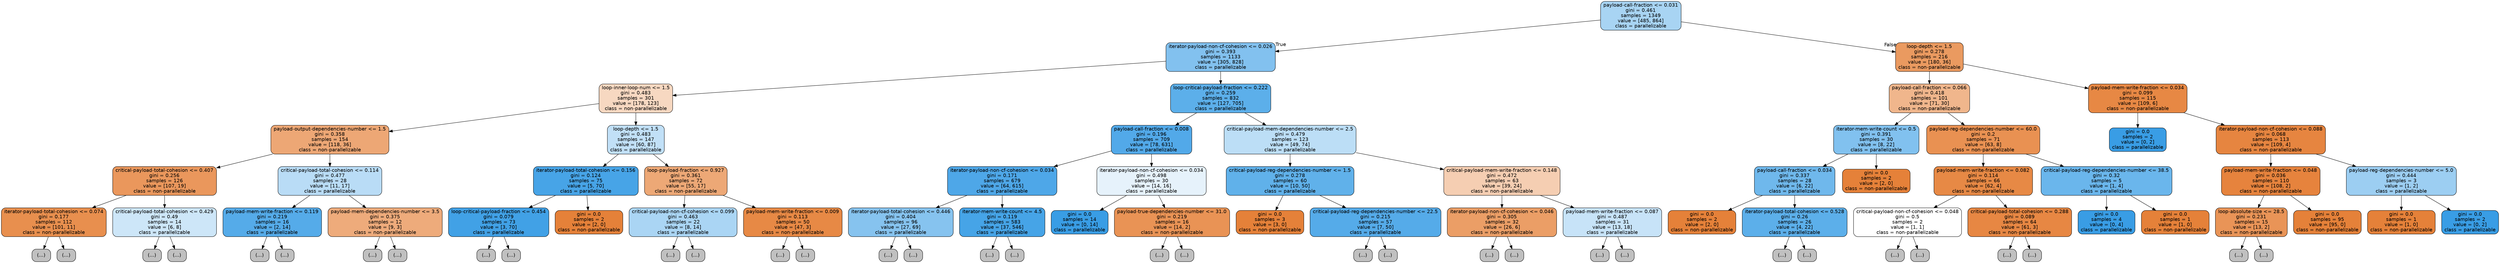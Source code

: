 digraph Tree {
node [shape=box, style="filled, rounded", color="black", fontname=helvetica] ;
edge [fontname=helvetica] ;
0 [label="payload-call-fraction <= 0.031\ngini = 0.461\nsamples = 1349\nvalue = [485, 864]\nclass = parallelizable", fillcolor="#399de570"] ;
1 [label="iterator-payload-non-cf-cohesion <= 0.026\ngini = 0.393\nsamples = 1133\nvalue = [305, 828]\nclass = parallelizable", fillcolor="#399de5a1"] ;
0 -> 1 [labeldistance=2.5, labelangle=45, headlabel="True"] ;
2 [label="loop-inner-loop-num <= 1.5\ngini = 0.483\nsamples = 301\nvalue = [178, 123]\nclass = non-parallelizable", fillcolor="#e581394f"] ;
1 -> 2 ;
3 [label="payload-output-dependencies-number <= 1.5\ngini = 0.358\nsamples = 154\nvalue = [118, 36]\nclass = non-parallelizable", fillcolor="#e58139b1"] ;
2 -> 3 ;
4 [label="critical-payload-total-cohesion <= 0.407\ngini = 0.256\nsamples = 126\nvalue = [107, 19]\nclass = non-parallelizable", fillcolor="#e58139d2"] ;
3 -> 4 ;
5 [label="iterator-payload-total-cohesion <= 0.074\ngini = 0.177\nsamples = 112\nvalue = [101, 11]\nclass = non-parallelizable", fillcolor="#e58139e3"] ;
4 -> 5 ;
6 [label="(...)", fillcolor="#C0C0C0"] ;
5 -> 6 ;
15 [label="(...)", fillcolor="#C0C0C0"] ;
5 -> 15 ;
26 [label="critical-payload-total-cohesion <= 0.429\ngini = 0.49\nsamples = 14\nvalue = [6, 8]\nclass = parallelizable", fillcolor="#399de540"] ;
4 -> 26 ;
27 [label="(...)", fillcolor="#C0C0C0"] ;
26 -> 27 ;
28 [label="(...)", fillcolor="#C0C0C0"] ;
26 -> 28 ;
31 [label="critical-payload-total-cohesion <= 0.114\ngini = 0.477\nsamples = 28\nvalue = [11, 17]\nclass = parallelizable", fillcolor="#399de55a"] ;
3 -> 31 ;
32 [label="payload-mem-write-fraction <= 0.119\ngini = 0.219\nsamples = 16\nvalue = [2, 14]\nclass = parallelizable", fillcolor="#399de5db"] ;
31 -> 32 ;
33 [label="(...)", fillcolor="#C0C0C0"] ;
32 -> 33 ;
34 [label="(...)", fillcolor="#C0C0C0"] ;
32 -> 34 ;
37 [label="payload-mem-dependencies-number <= 3.5\ngini = 0.375\nsamples = 12\nvalue = [9, 3]\nclass = non-parallelizable", fillcolor="#e58139aa"] ;
31 -> 37 ;
38 [label="(...)", fillcolor="#C0C0C0"] ;
37 -> 38 ;
39 [label="(...)", fillcolor="#C0C0C0"] ;
37 -> 39 ;
40 [label="loop-depth <= 1.5\ngini = 0.483\nsamples = 147\nvalue = [60, 87]\nclass = parallelizable", fillcolor="#399de54f"] ;
2 -> 40 ;
41 [label="iterator-payload-total-cohesion <= 0.156\ngini = 0.124\nsamples = 75\nvalue = [5, 70]\nclass = parallelizable", fillcolor="#399de5ed"] ;
40 -> 41 ;
42 [label="loop-critical-payload-fraction <= 0.454\ngini = 0.079\nsamples = 73\nvalue = [3, 70]\nclass = parallelizable", fillcolor="#399de5f4"] ;
41 -> 42 ;
43 [label="(...)", fillcolor="#C0C0C0"] ;
42 -> 43 ;
48 [label="(...)", fillcolor="#C0C0C0"] ;
42 -> 48 ;
51 [label="gini = 0.0\nsamples = 2\nvalue = [2, 0]\nclass = non-parallelizable", fillcolor="#e58139ff"] ;
41 -> 51 ;
52 [label="loop-payload-fraction <= 0.927\ngini = 0.361\nsamples = 72\nvalue = [55, 17]\nclass = non-parallelizable", fillcolor="#e58139b0"] ;
40 -> 52 ;
53 [label="critical-payload-non-cf-cohesion <= 0.099\ngini = 0.463\nsamples = 22\nvalue = [8, 14]\nclass = parallelizable", fillcolor="#399de56d"] ;
52 -> 53 ;
54 [label="(...)", fillcolor="#C0C0C0"] ;
53 -> 54 ;
61 [label="(...)", fillcolor="#C0C0C0"] ;
53 -> 61 ;
64 [label="payload-mem-write-fraction <= 0.009\ngini = 0.113\nsamples = 50\nvalue = [47, 3]\nclass = non-parallelizable", fillcolor="#e58139ef"] ;
52 -> 64 ;
65 [label="(...)", fillcolor="#C0C0C0"] ;
64 -> 65 ;
66 [label="(...)", fillcolor="#C0C0C0"] ;
64 -> 66 ;
73 [label="loop-critical-payload-fraction <= 0.222\ngini = 0.259\nsamples = 832\nvalue = [127, 705]\nclass = parallelizable", fillcolor="#399de5d1"] ;
1 -> 73 ;
74 [label="payload-call-fraction <= 0.008\ngini = 0.196\nsamples = 709\nvalue = [78, 631]\nclass = parallelizable", fillcolor="#399de5df"] ;
73 -> 74 ;
75 [label="iterator-payload-non-cf-cohesion <= 0.034\ngini = 0.171\nsamples = 679\nvalue = [64, 615]\nclass = parallelizable", fillcolor="#399de5e4"] ;
74 -> 75 ;
76 [label="iterator-payload-total-cohesion <= 0.446\ngini = 0.404\nsamples = 96\nvalue = [27, 69]\nclass = parallelizable", fillcolor="#399de59b"] ;
75 -> 76 ;
77 [label="(...)", fillcolor="#C0C0C0"] ;
76 -> 77 ;
92 [label="(...)", fillcolor="#C0C0C0"] ;
76 -> 92 ;
103 [label="iterator-mem-write-count <= 4.5\ngini = 0.119\nsamples = 583\nvalue = [37, 546]\nclass = parallelizable", fillcolor="#399de5ee"] ;
75 -> 103 ;
104 [label="(...)", fillcolor="#C0C0C0"] ;
103 -> 104 ;
173 [label="(...)", fillcolor="#C0C0C0"] ;
103 -> 173 ;
174 [label="iterator-payload-non-cf-cohesion <= 0.034\ngini = 0.498\nsamples = 30\nvalue = [14, 16]\nclass = parallelizable", fillcolor="#399de520"] ;
74 -> 174 ;
175 [label="gini = 0.0\nsamples = 14\nvalue = [0, 14]\nclass = parallelizable", fillcolor="#399de5ff"] ;
174 -> 175 ;
176 [label="payload-true-dependencies-number <= 31.0\ngini = 0.219\nsamples = 16\nvalue = [14, 2]\nclass = non-parallelizable", fillcolor="#e58139db"] ;
174 -> 176 ;
177 [label="(...)", fillcolor="#C0C0C0"] ;
176 -> 177 ;
178 [label="(...)", fillcolor="#C0C0C0"] ;
176 -> 178 ;
179 [label="critical-payload-mem-dependencies-number <= 2.5\ngini = 0.479\nsamples = 123\nvalue = [49, 74]\nclass = parallelizable", fillcolor="#399de556"] ;
73 -> 179 ;
180 [label="critical-payload-reg-dependencies-number <= 1.5\ngini = 0.278\nsamples = 60\nvalue = [10, 50]\nclass = parallelizable", fillcolor="#399de5cc"] ;
179 -> 180 ;
181 [label="gini = 0.0\nsamples = 3\nvalue = [3, 0]\nclass = non-parallelizable", fillcolor="#e58139ff"] ;
180 -> 181 ;
182 [label="critical-payload-reg-dependencies-number <= 22.5\ngini = 0.215\nsamples = 57\nvalue = [7, 50]\nclass = parallelizable", fillcolor="#399de5db"] ;
180 -> 182 ;
183 [label="(...)", fillcolor="#C0C0C0"] ;
182 -> 183 ;
198 [label="(...)", fillcolor="#C0C0C0"] ;
182 -> 198 ;
199 [label="critical-payload-mem-write-fraction <= 0.148\ngini = 0.472\nsamples = 63\nvalue = [39, 24]\nclass = non-parallelizable", fillcolor="#e5813962"] ;
179 -> 199 ;
200 [label="iterator-payload-non-cf-cohesion <= 0.046\ngini = 0.305\nsamples = 32\nvalue = [26, 6]\nclass = non-parallelizable", fillcolor="#e58139c4"] ;
199 -> 200 ;
201 [label="(...)", fillcolor="#C0C0C0"] ;
200 -> 201 ;
206 [label="(...)", fillcolor="#C0C0C0"] ;
200 -> 206 ;
211 [label="payload-mem-write-fraction <= 0.087\ngini = 0.487\nsamples = 31\nvalue = [13, 18]\nclass = parallelizable", fillcolor="#399de547"] ;
199 -> 211 ;
212 [label="(...)", fillcolor="#C0C0C0"] ;
211 -> 212 ;
223 [label="(...)", fillcolor="#C0C0C0"] ;
211 -> 223 ;
224 [label="loop-depth <= 1.5\ngini = 0.278\nsamples = 216\nvalue = [180, 36]\nclass = non-parallelizable", fillcolor="#e58139cc"] ;
0 -> 224 [labeldistance=2.5, labelangle=-45, headlabel="False"] ;
225 [label="payload-call-fraction <= 0.066\ngini = 0.418\nsamples = 101\nvalue = [71, 30]\nclass = non-parallelizable", fillcolor="#e5813993"] ;
224 -> 225 ;
226 [label="iterator-mem-write-count <= 0.5\ngini = 0.391\nsamples = 30\nvalue = [8, 22]\nclass = parallelizable", fillcolor="#399de5a2"] ;
225 -> 226 ;
227 [label="payload-call-fraction <= 0.034\ngini = 0.337\nsamples = 28\nvalue = [6, 22]\nclass = parallelizable", fillcolor="#399de5b9"] ;
226 -> 227 ;
228 [label="gini = 0.0\nsamples = 2\nvalue = [2, 0]\nclass = non-parallelizable", fillcolor="#e58139ff"] ;
227 -> 228 ;
229 [label="iterator-payload-total-cohesion <= 0.528\ngini = 0.26\nsamples = 26\nvalue = [4, 22]\nclass = parallelizable", fillcolor="#399de5d1"] ;
227 -> 229 ;
230 [label="(...)", fillcolor="#C0C0C0"] ;
229 -> 230 ;
237 [label="(...)", fillcolor="#C0C0C0"] ;
229 -> 237 ;
238 [label="gini = 0.0\nsamples = 2\nvalue = [2, 0]\nclass = non-parallelizable", fillcolor="#e58139ff"] ;
226 -> 238 ;
239 [label="payload-reg-dependencies-number <= 60.0\ngini = 0.2\nsamples = 71\nvalue = [63, 8]\nclass = non-parallelizable", fillcolor="#e58139df"] ;
225 -> 239 ;
240 [label="payload-mem-write-fraction <= 0.082\ngini = 0.114\nsamples = 66\nvalue = [62, 4]\nclass = non-parallelizable", fillcolor="#e58139ef"] ;
239 -> 240 ;
241 [label="critical-payload-non-cf-cohesion <= 0.048\ngini = 0.5\nsamples = 2\nvalue = [1, 1]\nclass = non-parallelizable", fillcolor="#e5813900"] ;
240 -> 241 ;
242 [label="(...)", fillcolor="#C0C0C0"] ;
241 -> 242 ;
243 [label="(...)", fillcolor="#C0C0C0"] ;
241 -> 243 ;
244 [label="critical-payload-total-cohesion <= 0.288\ngini = 0.089\nsamples = 64\nvalue = [61, 3]\nclass = non-parallelizable", fillcolor="#e58139f2"] ;
240 -> 244 ;
245 [label="(...)", fillcolor="#C0C0C0"] ;
244 -> 245 ;
250 [label="(...)", fillcolor="#C0C0C0"] ;
244 -> 250 ;
253 [label="critical-payload-reg-dependencies-number <= 38.5\ngini = 0.32\nsamples = 5\nvalue = [1, 4]\nclass = parallelizable", fillcolor="#399de5bf"] ;
239 -> 253 ;
254 [label="gini = 0.0\nsamples = 4\nvalue = [0, 4]\nclass = parallelizable", fillcolor="#399de5ff"] ;
253 -> 254 ;
255 [label="gini = 0.0\nsamples = 1\nvalue = [1, 0]\nclass = non-parallelizable", fillcolor="#e58139ff"] ;
253 -> 255 ;
256 [label="payload-mem-write-fraction <= 0.034\ngini = 0.099\nsamples = 115\nvalue = [109, 6]\nclass = non-parallelizable", fillcolor="#e58139f1"] ;
224 -> 256 ;
257 [label="gini = 0.0\nsamples = 2\nvalue = [0, 2]\nclass = parallelizable", fillcolor="#399de5ff"] ;
256 -> 257 ;
258 [label="iterator-payload-non-cf-cohesion <= 0.088\ngini = 0.068\nsamples = 113\nvalue = [109, 4]\nclass = non-parallelizable", fillcolor="#e58139f6"] ;
256 -> 258 ;
259 [label="payload-mem-write-fraction <= 0.048\ngini = 0.036\nsamples = 110\nvalue = [108, 2]\nclass = non-parallelizable", fillcolor="#e58139fa"] ;
258 -> 259 ;
260 [label="loop-absolute-size <= 28.5\ngini = 0.231\nsamples = 15\nvalue = [13, 2]\nclass = non-parallelizable", fillcolor="#e58139d8"] ;
259 -> 260 ;
261 [label="(...)", fillcolor="#C0C0C0"] ;
260 -> 261 ;
262 [label="(...)", fillcolor="#C0C0C0"] ;
260 -> 262 ;
263 [label="gini = 0.0\nsamples = 95\nvalue = [95, 0]\nclass = non-parallelizable", fillcolor="#e58139ff"] ;
259 -> 263 ;
264 [label="payload-reg-dependencies-number <= 5.0\ngini = 0.444\nsamples = 3\nvalue = [1, 2]\nclass = parallelizable", fillcolor="#399de57f"] ;
258 -> 264 ;
265 [label="gini = 0.0\nsamples = 1\nvalue = [1, 0]\nclass = non-parallelizable", fillcolor="#e58139ff"] ;
264 -> 265 ;
266 [label="gini = 0.0\nsamples = 2\nvalue = [0, 2]\nclass = parallelizable", fillcolor="#399de5ff"] ;
264 -> 266 ;
}